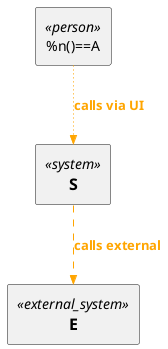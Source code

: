{
  "sha1": "s9fz021fn335qrr1t1yodh3d1rv63sn",
  "insertion": {
    "when": "2024-06-04T17:28:44.823Z",
    "url": "https://forum.plantuml.net/15448/line-styles-are-not-supported-anymore",
    "user": "plantuml@gmail.com"
  }
}
@startuml
<style>
arrow {
	.dotted, .dashed {
	  LineColor orange
	  FontColor orange
	}
	.dotted {
	  LineStyle 1-3
	}
	.dashed {
	  LineStyle 7-7
	}
}
</style>


rectangle "<$person>%n()==A" <<person>> as a
rectangle "==S" <<system>> as s
rectangle "==E" <<external_system>> as e

a -->> s <<dotted>> : **calls via UI**
s -->> e <<dashed>> : **calls external**
@enduml

